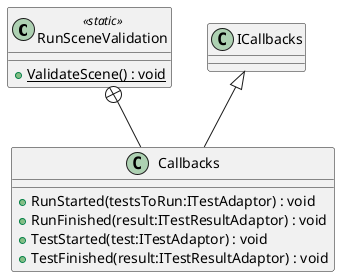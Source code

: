 @startuml
class RunSceneValidation <<static>> {
    + {static} ValidateScene() : void
}
class Callbacks {
    + RunStarted(testsToRun:ITestAdaptor) : void
    + RunFinished(result:ITestResultAdaptor) : void
    + TestStarted(test:ITestAdaptor) : void
    + TestFinished(result:ITestResultAdaptor) : void
}
RunSceneValidation +-- Callbacks
ICallbacks <|-- Callbacks
@enduml
